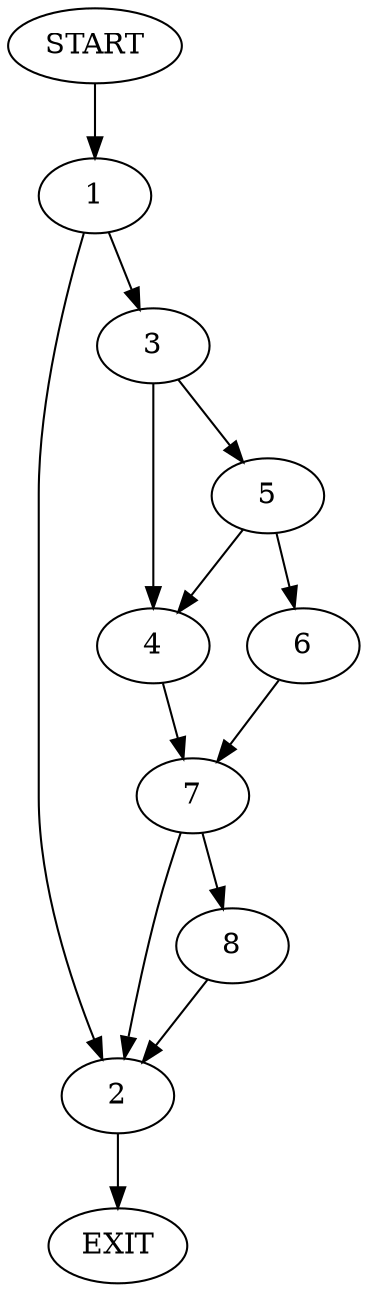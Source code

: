 digraph {
0 [label="START"]
9 [label="EXIT"]
0 -> 1
1 -> 2
1 -> 3
2 -> 9
3 -> 4
3 -> 5
5 -> 4
5 -> 6
4 -> 7
6 -> 7
7 -> 2
7 -> 8
8 -> 2
}
